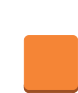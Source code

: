 <?xml version="1.0" encoding="UTF-8"?>
<dia:diagram xmlns:dia="http://www.lysator.liu.se/~alla/dia/">
  <dia:layer name="Fondo" visible="true" active="true">
    <dia:group>
      <dia:group>
        <dia:group>
          <dia:object type="Standard - BezierLine" version="0" id="O0">
            <dia:attribute name="obj_pos">
              <dia:point val="3.83,3.591"/>
            </dia:attribute>
            <dia:attribute name="obj_bb">
              <dia:rectangle val="2.827,3.591;4.827,3.92"/>
            </dia:attribute>
            <dia:attribute name="bez_points">
              <dia:point val="3.83,3.591"/>
              <dia:point val="3.83,3.74"/>
              <dia:point val="3.83,3.591"/>
              <dia:point val="3.83,3.74"/>
              <dia:point val="3.83,3.751"/>
              <dia:point val="3.829,3.763"/>
              <dia:point val="3.827,3.774"/>
              <dia:point val="3.827,3.625"/>
              <dia:point val="3.827,3.774"/>
              <dia:point val="3.827,3.625"/>
              <dia:point val="3.829,3.614"/>
              <dia:point val="3.83,3.603"/>
              <dia:point val="3.83,3.591"/>
            </dia:attribute>
            <dia:attribute name="corner_types">
              <dia:enum val="0"/>
              <dia:enum val="0"/>
              <dia:enum val="0"/>
              <dia:enum val="0"/>
              <dia:enum val="0"/>
            </dia:attribute>
            <dia:attribute name="line_color">
              <dia:color val="#9d5025"/>
            </dia:attribute>
            <dia:attribute name="line_width">
              <dia:real val="0"/>
            </dia:attribute>
          </dia:object>
          <dia:object type="Standard - BezierLine" version="0" id="O1">
            <dia:attribute name="obj_pos">
              <dia:point val="3.827,3.625"/>
            </dia:attribute>
            <dia:attribute name="obj_bb">
              <dia:rectangle val="3.818,3.625;3.827,3.812"/>
            </dia:attribute>
            <dia:attribute name="bez_points">
              <dia:point val="3.827,3.625"/>
              <dia:point val="3.827,3.774"/>
              <dia:point val="3.827,3.625"/>
              <dia:point val="3.827,3.774"/>
              <dia:point val="3.825,3.787"/>
              <dia:point val="3.822,3.8"/>
              <dia:point val="3.818,3.812"/>
              <dia:point val="3.818,3.663"/>
              <dia:point val="3.818,3.812"/>
              <dia:point val="3.818,3.663"/>
              <dia:point val="3.822,3.651"/>
              <dia:point val="3.825,3.638"/>
              <dia:point val="3.827,3.625"/>
            </dia:attribute>
            <dia:attribute name="corner_types">
              <dia:enum val="0"/>
              <dia:enum val="0"/>
              <dia:enum val="0"/>
              <dia:enum val="0"/>
              <dia:enum val="0"/>
            </dia:attribute>
            <dia:attribute name="line_color">
              <dia:color val="#9d5025"/>
            </dia:attribute>
            <dia:attribute name="line_width">
              <dia:real val="0"/>
            </dia:attribute>
          </dia:object>
          <dia:object type="Standard - BezierLine" version="0" id="O2">
            <dia:attribute name="obj_pos">
              <dia:point val="3.818,3.663"/>
            </dia:attribute>
            <dia:attribute name="obj_bb">
              <dia:rectangle val="3.8,3.663;3.818,3.854"/>
            </dia:attribute>
            <dia:attribute name="bez_points">
              <dia:point val="3.818,3.663"/>
              <dia:point val="3.818,3.812"/>
              <dia:point val="3.818,3.663"/>
              <dia:point val="3.818,3.812"/>
              <dia:point val="3.814,3.827"/>
              <dia:point val="3.808,3.841"/>
              <dia:point val="3.8,3.854"/>
              <dia:point val="3.8,3.705"/>
              <dia:point val="3.8,3.854"/>
              <dia:point val="3.8,3.705"/>
              <dia:point val="3.808,3.692"/>
              <dia:point val="3.814,3.678"/>
              <dia:point val="3.818,3.663"/>
            </dia:attribute>
            <dia:attribute name="corner_types">
              <dia:enum val="0"/>
              <dia:enum val="0"/>
              <dia:enum val="0"/>
              <dia:enum val="0"/>
              <dia:enum val="0"/>
            </dia:attribute>
            <dia:attribute name="line_color">
              <dia:color val="#9d5025"/>
            </dia:attribute>
            <dia:attribute name="line_width">
              <dia:real val="0"/>
            </dia:attribute>
          </dia:object>
          <dia:object type="Standard - BezierLine" version="0" id="O3">
            <dia:attribute name="obj_pos">
              <dia:point val="3.8,3.705"/>
            </dia:attribute>
            <dia:attribute name="obj_bb">
              <dia:rectangle val="3.591,3.705;3.8,3.977"/>
            </dia:attribute>
            <dia:attribute name="bez_points">
              <dia:point val="3.8,3.705"/>
              <dia:point val="3.8,3.854"/>
              <dia:point val="3.8,3.705"/>
              <dia:point val="3.8,3.854"/>
              <dia:point val="3.76,3.927"/>
              <dia:point val="3.682,3.977"/>
              <dia:point val="3.591,3.977"/>
              <dia:point val="3.591,3.828"/>
              <dia:point val="3.591,3.977"/>
              <dia:point val="3.591,3.828"/>
              <dia:point val="3.682,3.828"/>
              <dia:point val="3.76,3.778"/>
              <dia:point val="3.8,3.705"/>
            </dia:attribute>
            <dia:attribute name="corner_types">
              <dia:enum val="0"/>
              <dia:enum val="0"/>
              <dia:enum val="0"/>
              <dia:enum val="0"/>
              <dia:enum val="0"/>
            </dia:attribute>
            <dia:attribute name="line_color">
              <dia:color val="#9d5025"/>
            </dia:attribute>
            <dia:attribute name="line_width">
              <dia:real val="0"/>
            </dia:attribute>
          </dia:object>
        </dia:group>
        <dia:object type="Standard - Beziergon" version="0" id="O4">
          <dia:attribute name="obj_pos">
            <dia:point val="3.83,3.591"/>
          </dia:attribute>
          <dia:attribute name="obj_bb">
            <dia:rectangle val="2.83,3.591;4.83,3.977"/>
          </dia:attribute>
          <dia:attribute name="bez_points">
            <dia:point val="3.83,3.591"/>
            <dia:point val="3.83,3.74"/>
            <dia:point val="3.83,3.591"/>
            <dia:point val="3.83,3.74"/>
            <dia:point val="3.83,3.871"/>
            <dia:point val="3.723,3.977"/>
            <dia:point val="3.591,3.977"/>
            <dia:point val="3.512,3.783"/>
            <dia:point val="3.591,3.977"/>
            <dia:point val="3.512,3.783"/>
            <dia:point val="3.644,3.783"/>
            <dia:point val="3.83,3.722"/>
          </dia:attribute>
          <dia:attribute name="corner_types">
            <dia:enum val="-1548163448"/>
            <dia:enum val="0"/>
            <dia:enum val="0"/>
            <dia:enum val="0"/>
            <dia:enum val="0"/>
          </dia:attribute>
          <dia:attribute name="line_color">
            <dia:color val="#9d5025"/>
          </dia:attribute>
          <dia:attribute name="line_width">
            <dia:real val="0"/>
          </dia:attribute>
          <dia:attribute name="inner_color">
            <dia:color val="#9d5025"/>
          </dia:attribute>
          <dia:attribute name="show_background">
            <dia:boolean val="true"/>
          </dia:attribute>
        </dia:object>
        <dia:group>
          <dia:object type="Standard - BezierLine" version="0" id="O5">
            <dia:attribute name="obj_pos">
              <dia:point val="1.407,3.828"/>
            </dia:attribute>
            <dia:attribute name="obj_bb">
              <dia:rectangle val="0.168,3.591;2.168,3.977"/>
            </dia:attribute>
            <dia:attribute name="bez_points">
              <dia:point val="1.407,3.828"/>
              <dia:point val="1.407,3.977"/>
              <dia:point val="1.407,3.828"/>
              <dia:point val="1.407,3.977"/>
              <dia:point val="1.275,3.977"/>
              <dia:point val="1.168,3.871"/>
              <dia:point val="1.168,3.74"/>
              <dia:point val="1.168,3.591"/>
              <dia:point val="1.168,3.74"/>
              <dia:point val="1.168,3.591"/>
              <dia:point val="1.168,3.722"/>
              <dia:point val="1.275,3.828"/>
              <dia:point val="1.407,3.828"/>
            </dia:attribute>
            <dia:attribute name="corner_types">
              <dia:enum val="0"/>
              <dia:enum val="0"/>
              <dia:enum val="0"/>
              <dia:enum val="0"/>
              <dia:enum val="0"/>
            </dia:attribute>
            <dia:attribute name="line_color">
              <dia:color val="#9d5025"/>
            </dia:attribute>
            <dia:attribute name="line_width">
              <dia:real val="0"/>
            </dia:attribute>
          </dia:object>
        </dia:group>
        <dia:object type="Standard - Beziergon" version="0" id="O6">
          <dia:attribute name="obj_pos">
            <dia:point val="1.407,3.828"/>
          </dia:attribute>
          <dia:attribute name="obj_bb">
            <dia:rectangle val="0.168,3.591;2.168,3.977"/>
          </dia:attribute>
          <dia:attribute name="bez_points">
            <dia:point val="1.407,3.828"/>
            <dia:point val="1.407,3.977"/>
            <dia:point val="1.407,3.828"/>
            <dia:point val="1.407,3.977"/>
            <dia:point val="1.275,3.977"/>
            <dia:point val="1.168,3.871"/>
            <dia:point val="1.168,3.74"/>
            <dia:point val="1.168,3.591"/>
            <dia:point val="1.168,3.74"/>
            <dia:point val="1.168,3.591"/>
            <dia:point val="1.168,3.722"/>
            <dia:point val="1.275,3.828"/>
          </dia:attribute>
          <dia:attribute name="corner_types">
            <dia:enum val="-1548163448"/>
            <dia:enum val="0"/>
            <dia:enum val="0"/>
            <dia:enum val="0"/>
            <dia:enum val="0"/>
          </dia:attribute>
          <dia:attribute name="line_color">
            <dia:color val="#9d5025"/>
          </dia:attribute>
          <dia:attribute name="line_width">
            <dia:real val="0"/>
          </dia:attribute>
          <dia:attribute name="inner_color">
            <dia:color val="#9d5025"/>
          </dia:attribute>
          <dia:attribute name="show_background">
            <dia:boolean val="true"/>
          </dia:attribute>
        </dia:object>
        <dia:group>
          <dia:object type="Standard - Polygon" version="0" id="O7">
            <dia:attribute name="obj_pos">
              <dia:point val="3.591,3.828"/>
            </dia:attribute>
            <dia:attribute name="obj_bb">
              <dia:rectangle val="1.337,3.791;3.591,3.977"/>
            </dia:attribute>
            <dia:attribute name="poly_points">
              <dia:point val="3.591,3.828"/>
              <dia:point val="3.591,3.977"/>
              <dia:point val="1.407,3.977"/>
              <dia:point val="1.337,3.791"/>
            </dia:attribute>
            <dia:attribute name="line_color">
              <dia:color val="#9d5025"/>
            </dia:attribute>
            <dia:attribute name="line_width">
              <dia:real val="0"/>
            </dia:attribute>
            <dia:attribute name="inner_color">
              <dia:color val="#9d5025"/>
            </dia:attribute>
            <dia:attribute name="show_background">
              <dia:boolean val="true"/>
            </dia:attribute>
          </dia:object>
        </dia:group>
        <dia:group>
          <dia:object type="Standard - Beziergon" version="0" id="O8">
            <dia:attribute name="obj_pos">
              <dia:point val="3.591,1.134"/>
            </dia:attribute>
            <dia:attribute name="obj_bb">
              <dia:rectangle val="1.168,1.134;3.83,3.828"/>
            </dia:attribute>
            <dia:attribute name="bez_points">
              <dia:point val="3.591,1.134"/>
              <dia:point val="3.723,1.134"/>
              <dia:point val="3.83,1.239"/>
              <dia:point val="3.83,1.37"/>
              <dia:point val="3.83,3.591"/>
              <dia:point val="3.83,1.37"/>
              <dia:point val="3.83,3.591"/>
              <dia:point val="3.83,3.722"/>
              <dia:point val="3.723,3.828"/>
              <dia:point val="3.591,3.828"/>
              <dia:point val="1.407,3.828"/>
              <dia:point val="3.591,3.828"/>
              <dia:point val="1.407,3.828"/>
              <dia:point val="1.275,3.828"/>
              <dia:point val="1.168,3.722"/>
              <dia:point val="1.168,3.591"/>
              <dia:point val="1.168,1.37"/>
              <dia:point val="1.168,3.591"/>
              <dia:point val="1.168,1.37"/>
              <dia:point val="1.168,1.239"/>
              <dia:point val="1.275,1.134"/>
              <dia:point val="1.407,1.134"/>
              <dia:point val="3.591,1.134"/>
              <dia:point val="1.407,1.134"/>
            </dia:attribute>
            <dia:attribute name="corner_types">
              <dia:enum val="-1548163432"/>
              <dia:enum val="0"/>
              <dia:enum val="0"/>
              <dia:enum val="0"/>
              <dia:enum val="0"/>
              <dia:enum val="0"/>
              <dia:enum val="0"/>
              <dia:enum val="0"/>
              <dia:enum val="0"/>
            </dia:attribute>
            <dia:attribute name="line_color">
              <dia:color val="#f58536"/>
            </dia:attribute>
            <dia:attribute name="line_width">
              <dia:real val="0"/>
            </dia:attribute>
            <dia:attribute name="inner_color">
              <dia:color val="#f58536"/>
            </dia:attribute>
            <dia:attribute name="show_background">
              <dia:boolean val="true"/>
            </dia:attribute>
          </dia:object>
        </dia:group>
      </dia:group>
      <dia:object type="Standard - Text" version="1" id="O9">
        <dia:attribute name="obj_pos">
          <dia:point val="0,0"/>
        </dia:attribute>
        <dia:attribute name="obj_bb">
          <dia:rectangle val="0,-0.595;0.77,0.15"/>
        </dia:attribute>
        <dia:attribute name="text">
          <dia:composite type="text">
            <dia:attribute name="string">
              <dia:string>#C3#</dia:string>
            </dia:attribute>
            <dia:attribute name="font">
              <dia:font family="monospace" style="0" name="Courier"/>
            </dia:attribute>
            <dia:attribute name="height">
              <dia:real val="0.8"/>
            </dia:attribute>
            <dia:attribute name="pos">
              <dia:point val="0,0"/>
            </dia:attribute>
            <dia:attribute name="color">
              <dia:color val="#ffffff"/>
            </dia:attribute>
            <dia:attribute name="alignment">
              <dia:enum val="0"/>
            </dia:attribute>
          </dia:composite>
        </dia:attribute>
        <dia:attribute name="valign">
          <dia:enum val="3"/>
        </dia:attribute>
      </dia:object>
    </dia:group>
  </dia:layer>
</dia:diagram>
